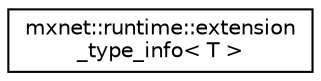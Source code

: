 digraph "Graphical Class Hierarchy"
{
 // LATEX_PDF_SIZE
  edge [fontname="Helvetica",fontsize="10",labelfontname="Helvetica",labelfontsize="10"];
  node [fontname="Helvetica",fontsize="10",shape=record];
  rankdir="LR";
  Node0 [label="mxnet::runtime::extension\l_type_info\< T \>",height=0.2,width=0.4,color="black", fillcolor="white", style="filled",URL="$structmxnet_1_1runtime_1_1extension__type__info.html",tooltip="Type traits to mark if a class is tvm extension type."];
}
